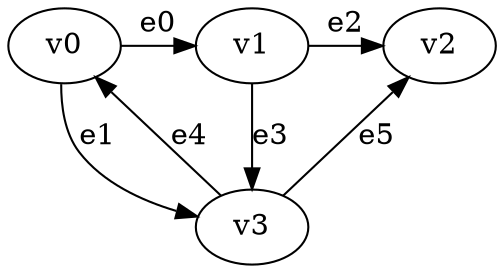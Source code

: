 digraph ReachabilityGameBasic {
    /*
     * Reachability Game Test: Basic Temporal Reachability
     * 
     * Objective: Player 0 tries to reach vertex v2 (target)
     *           Player 1 tries to prevent this
     * 
     * This test demonstrates basic reachability game solving with 
     * temporal constraints affecting edge availability.
     */
    
    // OBJECTIVE: reachability v2
    
    // Player 0 vertices (tries to reach target)
    v0 [name="v0", player=0];  // Start vertex
    v2 [name="v2", player=0];  // Target vertex
    
    // Player 1 vertices (tries to prevent reaching target)
    v1 [name="v1", player=1];  // Intermediate choice
    v3 [name="v3", player=1];  // Alternative path
    
    // Edges with temporal constraints
    v0 -> v1 [label="e0", constraint="time >= 1"];    // Available from time 1
    v0 -> v3 [label="e1", constraint="time >= 3"];    // Available from time 3
    
    v1 -> v2 [label="e2", constraint="time <= 5"];    // Target path (time window)
    v1 -> v3 [label="e3"];                           // Avoid target (always available)
    
    v3 -> v0 [label="e4", constraint="time <= 10"];   // Return to start
    v3 -> v2 [label="e5", constraint="time >= 8"];    // Late target path
}
